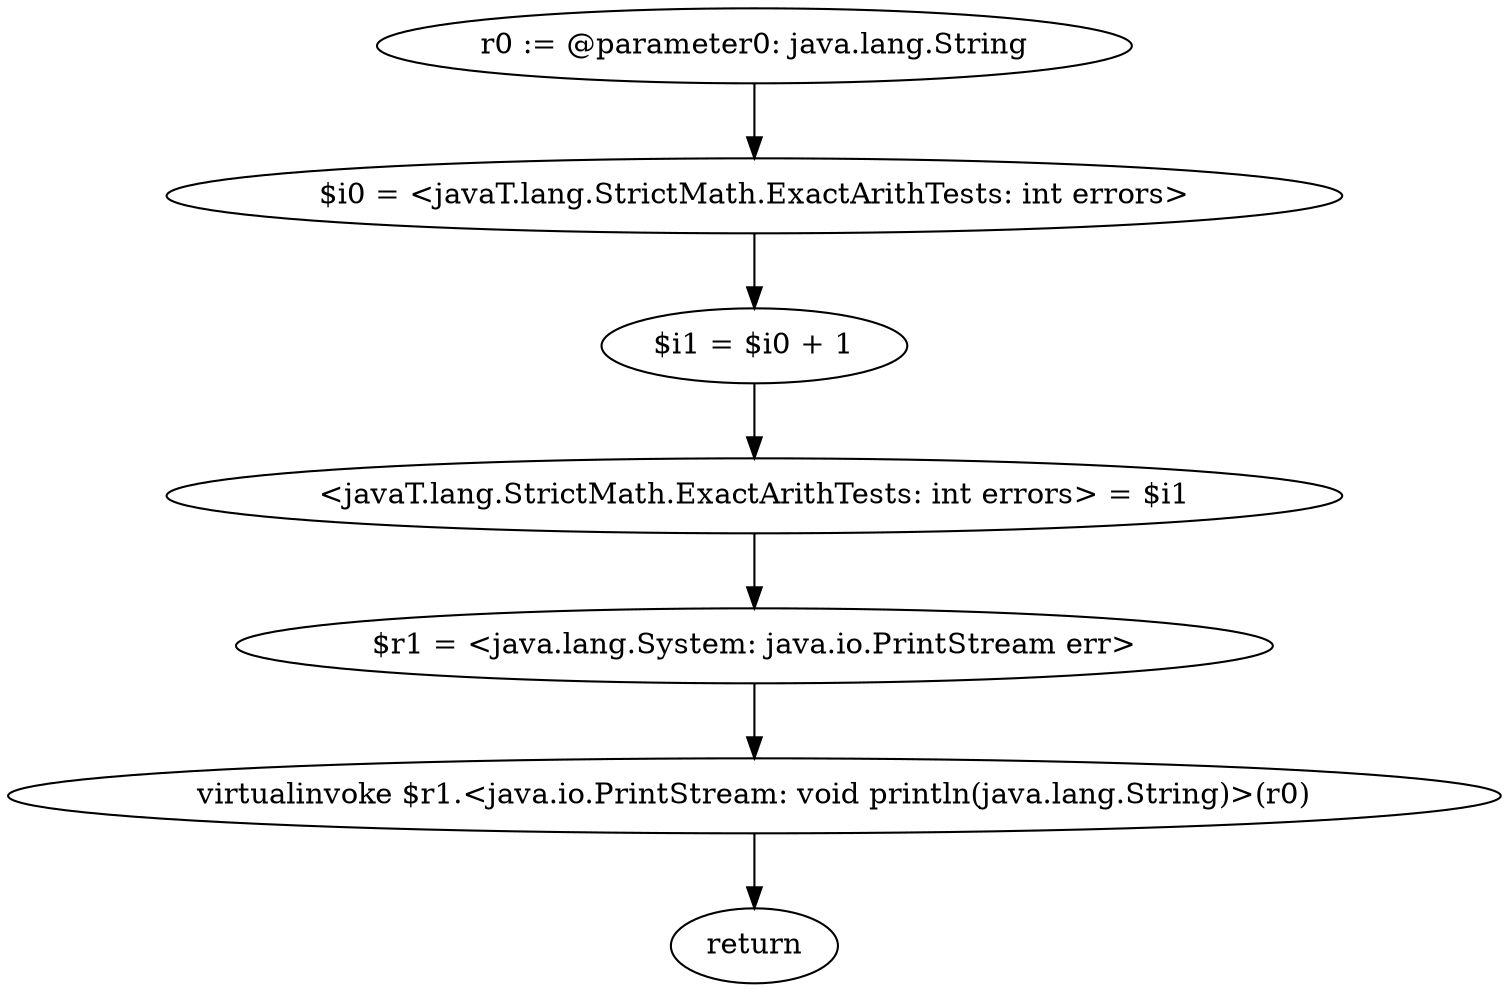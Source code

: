digraph "unitGraph" {
    "r0 := @parameter0: java.lang.String"
    "$i0 = <javaT.lang.StrictMath.ExactArithTests: int errors>"
    "$i1 = $i0 + 1"
    "<javaT.lang.StrictMath.ExactArithTests: int errors> = $i1"
    "$r1 = <java.lang.System: java.io.PrintStream err>"
    "virtualinvoke $r1.<java.io.PrintStream: void println(java.lang.String)>(r0)"
    "return"
    "r0 := @parameter0: java.lang.String"->"$i0 = <javaT.lang.StrictMath.ExactArithTests: int errors>";
    "$i0 = <javaT.lang.StrictMath.ExactArithTests: int errors>"->"$i1 = $i0 + 1";
    "$i1 = $i0 + 1"->"<javaT.lang.StrictMath.ExactArithTests: int errors> = $i1";
    "<javaT.lang.StrictMath.ExactArithTests: int errors> = $i1"->"$r1 = <java.lang.System: java.io.PrintStream err>";
    "$r1 = <java.lang.System: java.io.PrintStream err>"->"virtualinvoke $r1.<java.io.PrintStream: void println(java.lang.String)>(r0)";
    "virtualinvoke $r1.<java.io.PrintStream: void println(java.lang.String)>(r0)"->"return";
}
